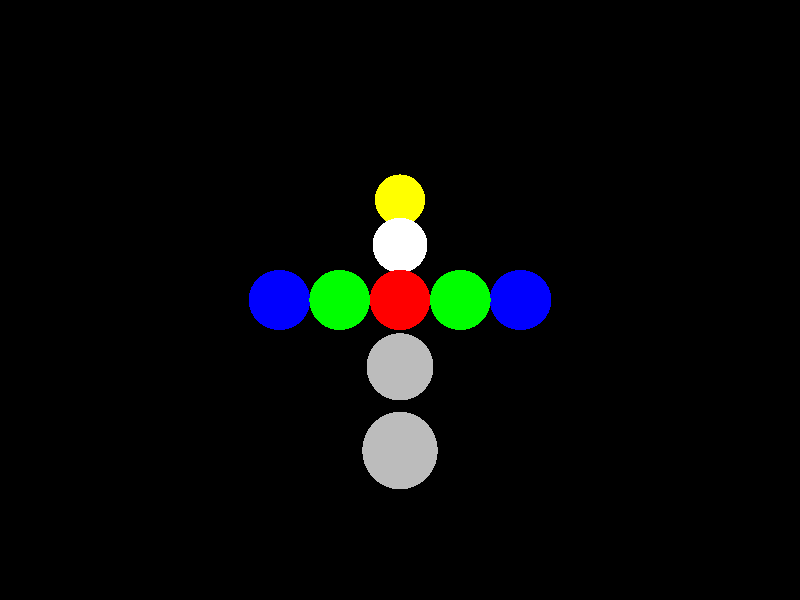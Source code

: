 #include "colors.inc"

camera{
   location <0,0,-10>  
   look_at <0,0,0>
}    

light_source{
      <10,10,-10>   
      color White
}

sphere{ <0,0,0>, 0.5  texture{pigment { Red } } } 
sphere{ <1,0,0>, 0.5  texture{pigment { Green } } }
sphere{ <2,0,0>, 0.5  texture{pigment { Blue } } }
sphere{ <-1,0,0>, 0.5  texture{pigment { Green } } }
sphere{ <-2,0,0>, 0.5  texture{pigment { Blue } } }
sphere{ <0,1,1>, 0.5  texture{pigment { White } } }
sphere{ <0,2,2>, 0.5  texture{pigment { Yellow } } }
sphere{ <0,-1,-1>, 0.5  texture{pigment { Gray50 } } }
sphere{ <0,-2,-2>, 0.5  texture{pigment { Gray50 } } }